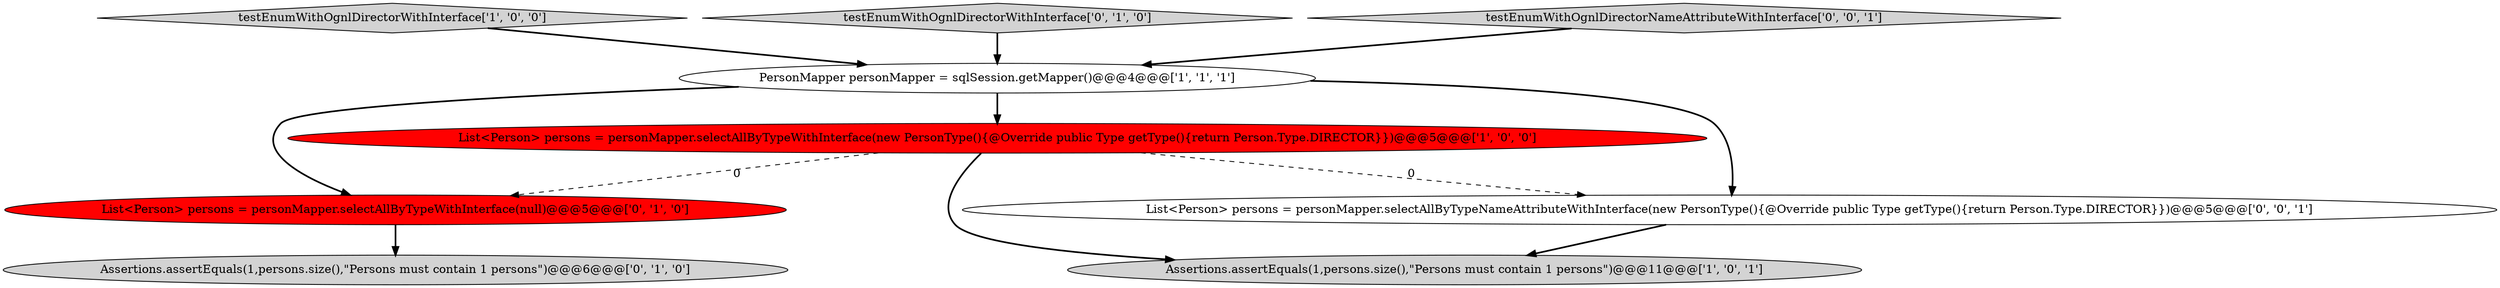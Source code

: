 digraph {
5 [style = filled, label = "Assertions.assertEquals(1,persons.size(),\"Persons must contain 1 persons\")@@@6@@@['0', '1', '0']", fillcolor = lightgray, shape = ellipse image = "AAA0AAABBB2BBB"];
2 [style = filled, label = "testEnumWithOgnlDirectorWithInterface['1', '0', '0']", fillcolor = lightgray, shape = diamond image = "AAA0AAABBB1BBB"];
1 [style = filled, label = "PersonMapper personMapper = sqlSession.getMapper()@@@4@@@['1', '1', '1']", fillcolor = white, shape = ellipse image = "AAA0AAABBB1BBB"];
4 [style = filled, label = "testEnumWithOgnlDirectorWithInterface['0', '1', '0']", fillcolor = lightgray, shape = diamond image = "AAA0AAABBB2BBB"];
6 [style = filled, label = "List<Person> persons = personMapper.selectAllByTypeWithInterface(null)@@@5@@@['0', '1', '0']", fillcolor = red, shape = ellipse image = "AAA1AAABBB2BBB"];
0 [style = filled, label = "Assertions.assertEquals(1,persons.size(),\"Persons must contain 1 persons\")@@@11@@@['1', '0', '1']", fillcolor = lightgray, shape = ellipse image = "AAA0AAABBB1BBB"];
8 [style = filled, label = "List<Person> persons = personMapper.selectAllByTypeNameAttributeWithInterface(new PersonType(){@Override public Type getType(){return Person.Type.DIRECTOR}})@@@5@@@['0', '0', '1']", fillcolor = white, shape = ellipse image = "AAA0AAABBB3BBB"];
7 [style = filled, label = "testEnumWithOgnlDirectorNameAttributeWithInterface['0', '0', '1']", fillcolor = lightgray, shape = diamond image = "AAA0AAABBB3BBB"];
3 [style = filled, label = "List<Person> persons = personMapper.selectAllByTypeWithInterface(new PersonType(){@Override public Type getType(){return Person.Type.DIRECTOR}})@@@5@@@['1', '0', '0']", fillcolor = red, shape = ellipse image = "AAA1AAABBB1BBB"];
1->3 [style = bold, label=""];
8->0 [style = bold, label=""];
3->8 [style = dashed, label="0"];
6->5 [style = bold, label=""];
4->1 [style = bold, label=""];
3->6 [style = dashed, label="0"];
1->6 [style = bold, label=""];
7->1 [style = bold, label=""];
1->8 [style = bold, label=""];
2->1 [style = bold, label=""];
3->0 [style = bold, label=""];
}
